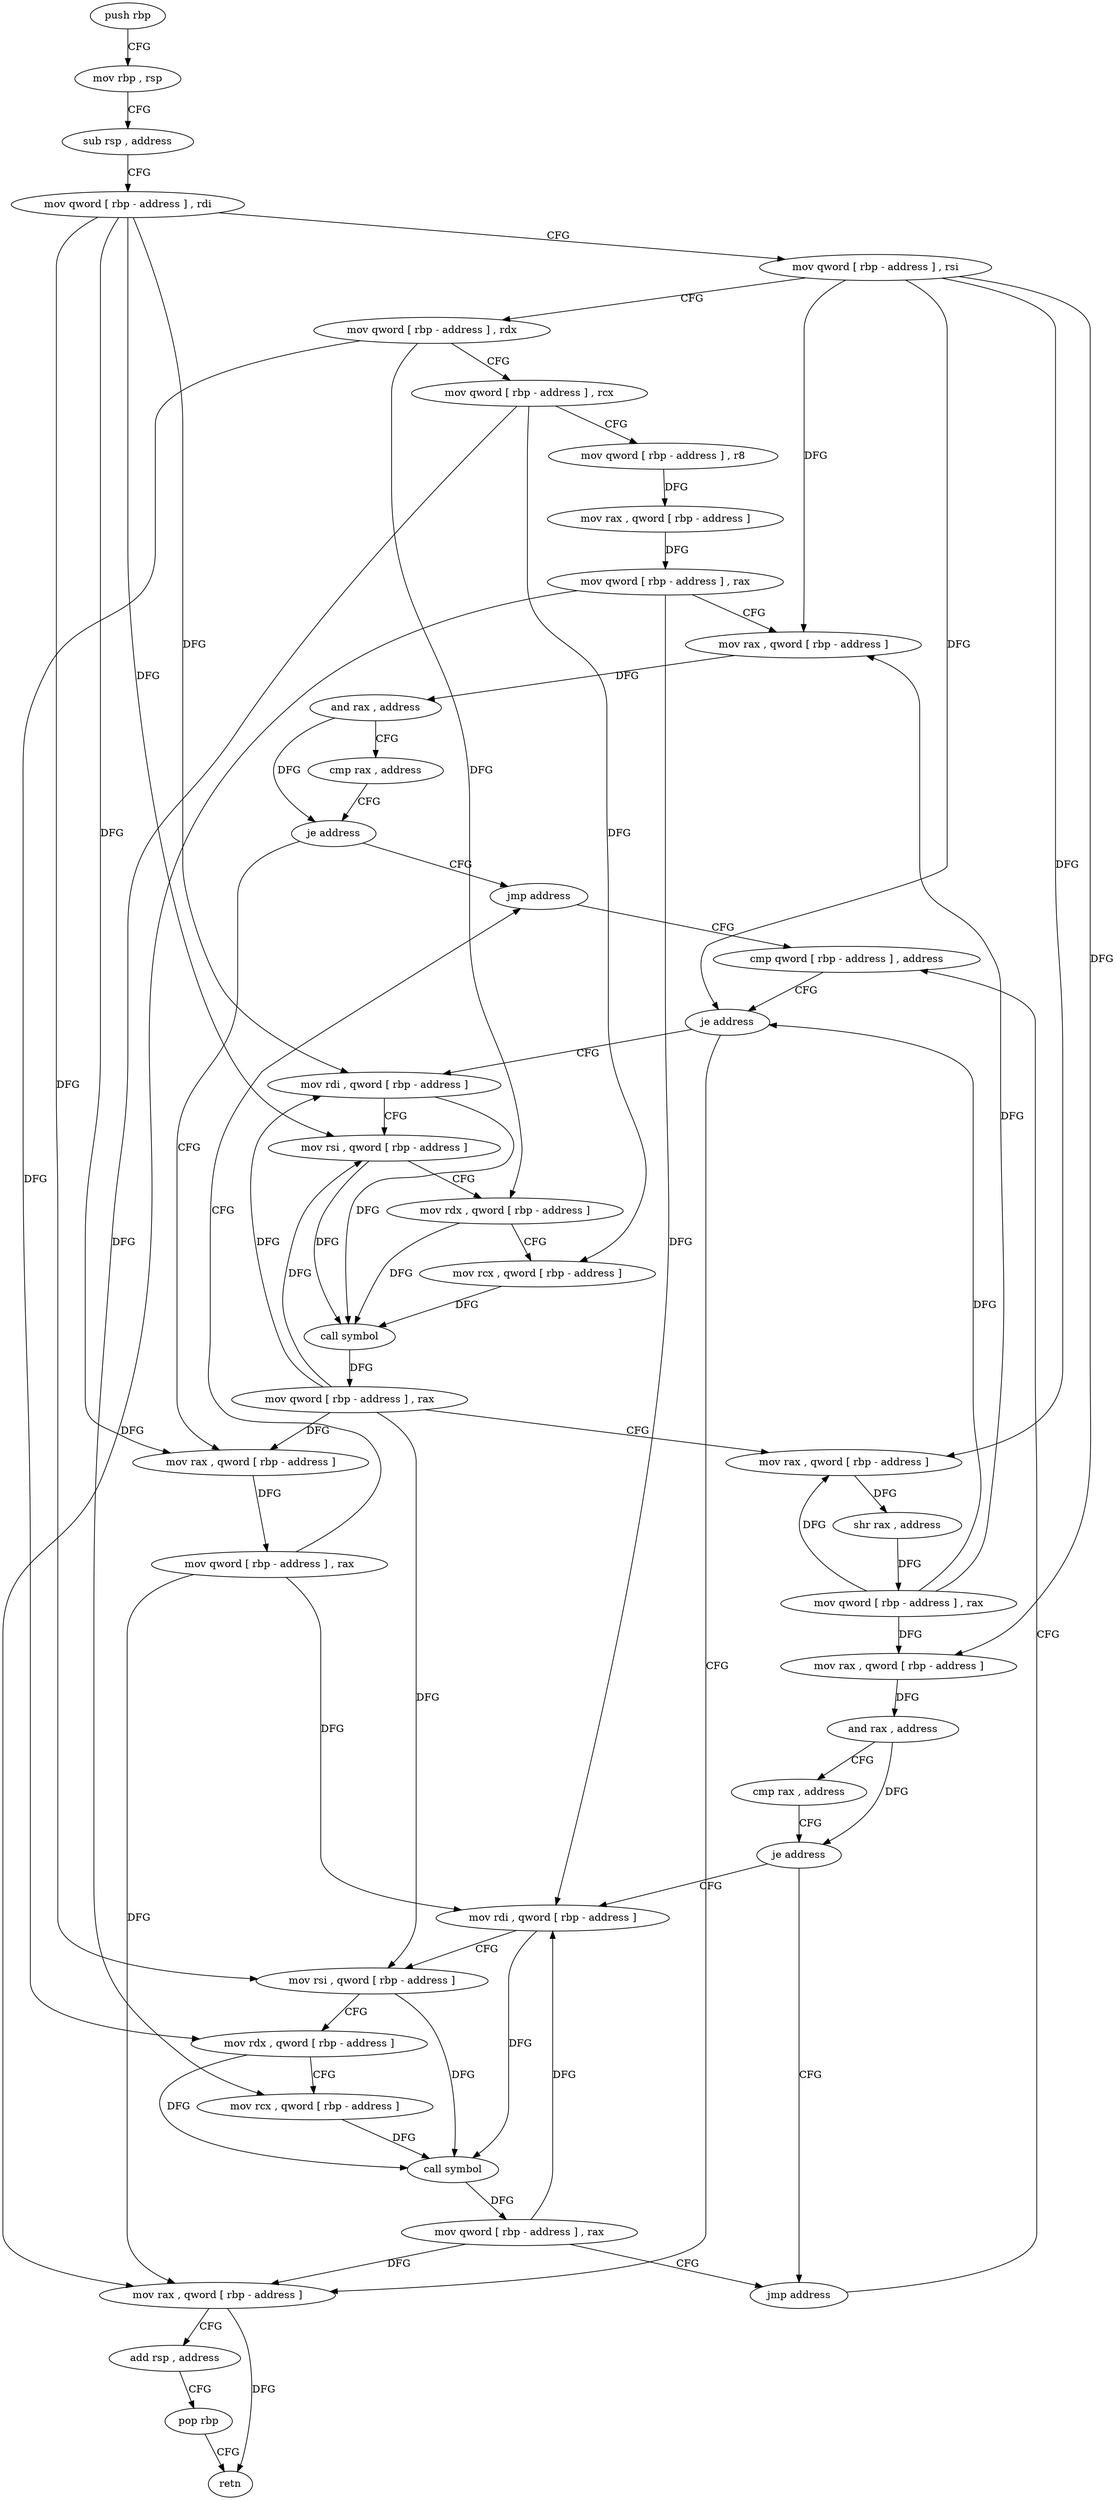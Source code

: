 digraph "func" {
"4220416" [label = "push rbp" ]
"4220417" [label = "mov rbp , rsp" ]
"4220420" [label = "sub rsp , address" ]
"4220424" [label = "mov qword [ rbp - address ] , rdi" ]
"4220428" [label = "mov qword [ rbp - address ] , rsi" ]
"4220432" [label = "mov qword [ rbp - address ] , rdx" ]
"4220436" [label = "mov qword [ rbp - address ] , rcx" ]
"4220440" [label = "mov qword [ rbp - address ] , r8" ]
"4220444" [label = "mov rax , qword [ rbp - address ]" ]
"4220448" [label = "mov qword [ rbp - address ] , rax" ]
"4220452" [label = "mov rax , qword [ rbp - address ]" ]
"4220456" [label = "and rax , address" ]
"4220462" [label = "cmp rax , address" ]
"4220466" [label = "je address" ]
"4220480" [label = "jmp address" ]
"4220472" [label = "mov rax , qword [ rbp - address ]" ]
"4220485" [label = "cmp qword [ rbp - address ] , address" ]
"4220476" [label = "mov qword [ rbp - address ] , rax" ]
"4220490" [label = "je address" ]
"4220583" [label = "mov rax , qword [ rbp - address ]" ]
"4220496" [label = "mov rdi , qword [ rbp - address ]" ]
"4220587" [label = "add rsp , address" ]
"4220591" [label = "pop rbp" ]
"4220592" [label = "retn" ]
"4220500" [label = "mov rsi , qword [ rbp - address ]" ]
"4220504" [label = "mov rdx , qword [ rbp - address ]" ]
"4220508" [label = "mov rcx , qword [ rbp - address ]" ]
"4220512" [label = "call symbol" ]
"4220517" [label = "mov qword [ rbp - address ] , rax" ]
"4220521" [label = "mov rax , qword [ rbp - address ]" ]
"4220525" [label = "shr rax , address" ]
"4220529" [label = "mov qword [ rbp - address ] , rax" ]
"4220533" [label = "mov rax , qword [ rbp - address ]" ]
"4220537" [label = "and rax , address" ]
"4220543" [label = "cmp rax , address" ]
"4220547" [label = "je address" ]
"4220578" [label = "jmp address" ]
"4220553" [label = "mov rdi , qword [ rbp - address ]" ]
"4220557" [label = "mov rsi , qword [ rbp - address ]" ]
"4220561" [label = "mov rdx , qword [ rbp - address ]" ]
"4220565" [label = "mov rcx , qword [ rbp - address ]" ]
"4220569" [label = "call symbol" ]
"4220574" [label = "mov qword [ rbp - address ] , rax" ]
"4220416" -> "4220417" [ label = "CFG" ]
"4220417" -> "4220420" [ label = "CFG" ]
"4220420" -> "4220424" [ label = "CFG" ]
"4220424" -> "4220428" [ label = "CFG" ]
"4220424" -> "4220472" [ label = "DFG" ]
"4220424" -> "4220496" [ label = "DFG" ]
"4220424" -> "4220500" [ label = "DFG" ]
"4220424" -> "4220557" [ label = "DFG" ]
"4220428" -> "4220432" [ label = "CFG" ]
"4220428" -> "4220452" [ label = "DFG" ]
"4220428" -> "4220490" [ label = "DFG" ]
"4220428" -> "4220521" [ label = "DFG" ]
"4220428" -> "4220533" [ label = "DFG" ]
"4220432" -> "4220436" [ label = "CFG" ]
"4220432" -> "4220504" [ label = "DFG" ]
"4220432" -> "4220561" [ label = "DFG" ]
"4220436" -> "4220440" [ label = "CFG" ]
"4220436" -> "4220508" [ label = "DFG" ]
"4220436" -> "4220565" [ label = "DFG" ]
"4220440" -> "4220444" [ label = "DFG" ]
"4220444" -> "4220448" [ label = "DFG" ]
"4220448" -> "4220452" [ label = "CFG" ]
"4220448" -> "4220583" [ label = "DFG" ]
"4220448" -> "4220553" [ label = "DFG" ]
"4220452" -> "4220456" [ label = "DFG" ]
"4220456" -> "4220462" [ label = "CFG" ]
"4220456" -> "4220466" [ label = "DFG" ]
"4220462" -> "4220466" [ label = "CFG" ]
"4220466" -> "4220480" [ label = "CFG" ]
"4220466" -> "4220472" [ label = "CFG" ]
"4220480" -> "4220485" [ label = "CFG" ]
"4220472" -> "4220476" [ label = "DFG" ]
"4220485" -> "4220490" [ label = "CFG" ]
"4220476" -> "4220480" [ label = "CFG" ]
"4220476" -> "4220583" [ label = "DFG" ]
"4220476" -> "4220553" [ label = "DFG" ]
"4220490" -> "4220583" [ label = "CFG" ]
"4220490" -> "4220496" [ label = "CFG" ]
"4220583" -> "4220587" [ label = "CFG" ]
"4220583" -> "4220592" [ label = "DFG" ]
"4220496" -> "4220500" [ label = "CFG" ]
"4220496" -> "4220512" [ label = "DFG" ]
"4220587" -> "4220591" [ label = "CFG" ]
"4220591" -> "4220592" [ label = "CFG" ]
"4220500" -> "4220504" [ label = "CFG" ]
"4220500" -> "4220512" [ label = "DFG" ]
"4220504" -> "4220508" [ label = "CFG" ]
"4220504" -> "4220512" [ label = "DFG" ]
"4220508" -> "4220512" [ label = "DFG" ]
"4220512" -> "4220517" [ label = "DFG" ]
"4220517" -> "4220521" [ label = "CFG" ]
"4220517" -> "4220472" [ label = "DFG" ]
"4220517" -> "4220496" [ label = "DFG" ]
"4220517" -> "4220500" [ label = "DFG" ]
"4220517" -> "4220557" [ label = "DFG" ]
"4220521" -> "4220525" [ label = "DFG" ]
"4220525" -> "4220529" [ label = "DFG" ]
"4220529" -> "4220533" [ label = "DFG" ]
"4220529" -> "4220452" [ label = "DFG" ]
"4220529" -> "4220490" [ label = "DFG" ]
"4220529" -> "4220521" [ label = "DFG" ]
"4220533" -> "4220537" [ label = "DFG" ]
"4220537" -> "4220543" [ label = "CFG" ]
"4220537" -> "4220547" [ label = "DFG" ]
"4220543" -> "4220547" [ label = "CFG" ]
"4220547" -> "4220578" [ label = "CFG" ]
"4220547" -> "4220553" [ label = "CFG" ]
"4220578" -> "4220485" [ label = "CFG" ]
"4220553" -> "4220557" [ label = "CFG" ]
"4220553" -> "4220569" [ label = "DFG" ]
"4220557" -> "4220561" [ label = "CFG" ]
"4220557" -> "4220569" [ label = "DFG" ]
"4220561" -> "4220565" [ label = "CFG" ]
"4220561" -> "4220569" [ label = "DFG" ]
"4220565" -> "4220569" [ label = "DFG" ]
"4220569" -> "4220574" [ label = "DFG" ]
"4220574" -> "4220578" [ label = "CFG" ]
"4220574" -> "4220583" [ label = "DFG" ]
"4220574" -> "4220553" [ label = "DFG" ]
}
